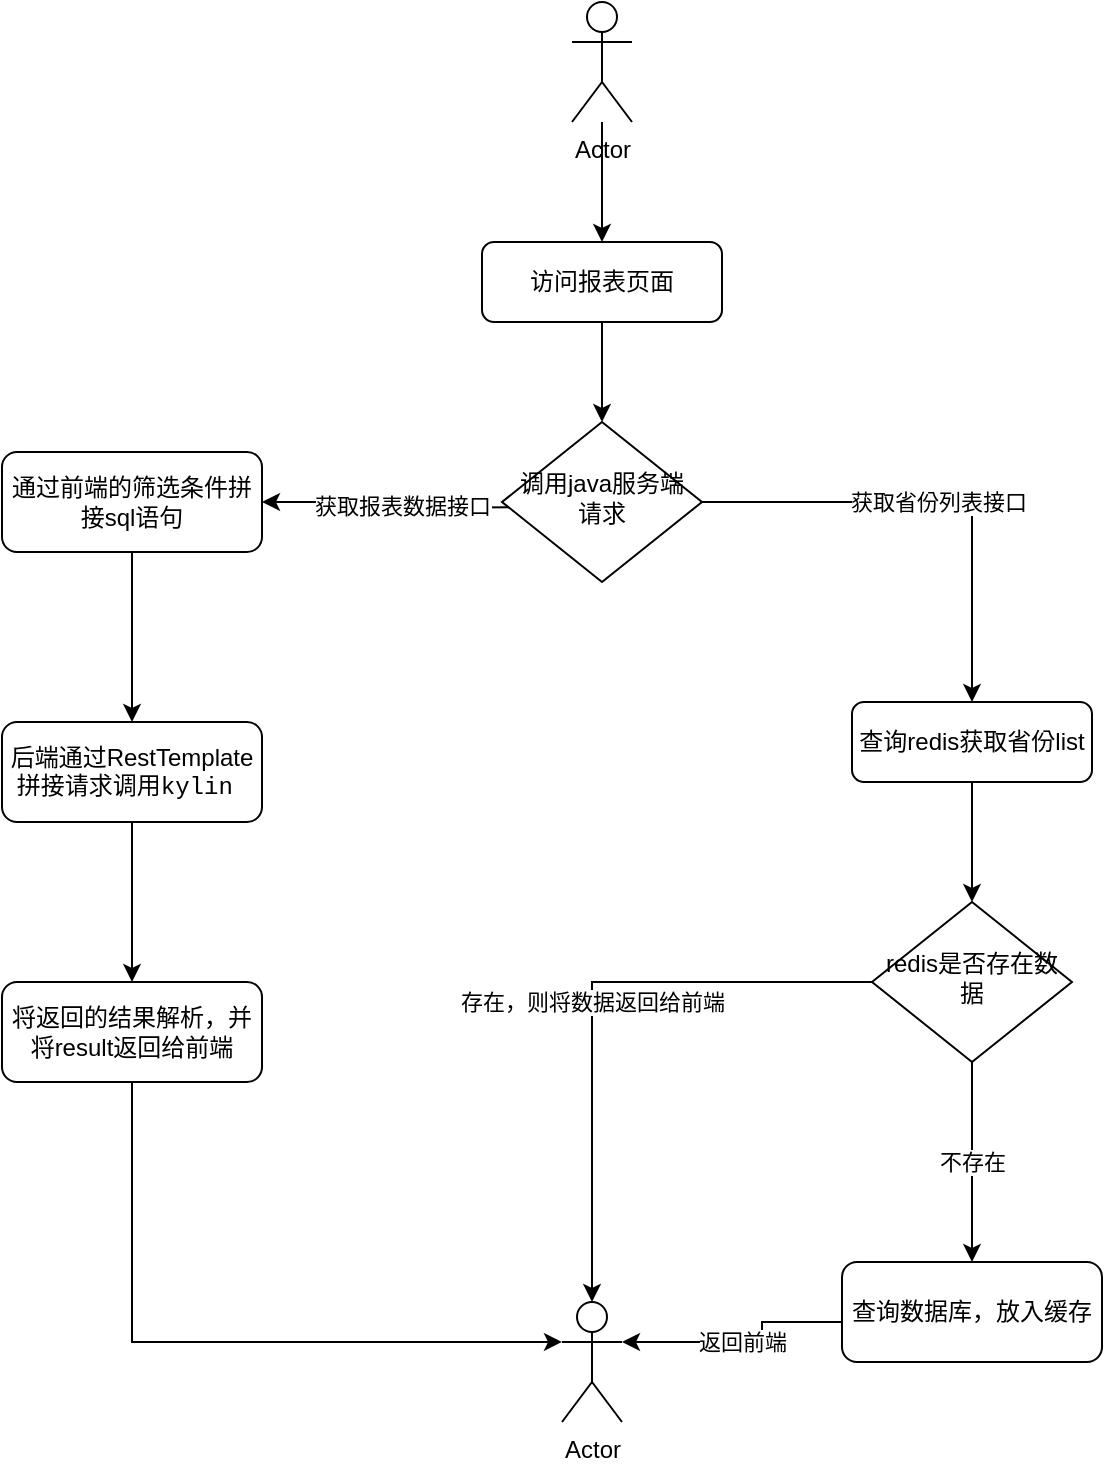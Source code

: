 <mxfile version="13.8.8" type="github">
  <diagram id="C5RBs43oDa-KdzZeNtuy" name="Page-1">
    <mxGraphModel dx="1769" dy="1751" grid="1" gridSize="10" guides="1" tooltips="1" connect="1" arrows="1" fold="1" page="1" pageScale="1" pageWidth="827" pageHeight="1169" math="0" shadow="0">
      <root>
        <mxCell id="WIyWlLk6GJQsqaUBKTNV-0" />
        <mxCell id="WIyWlLk6GJQsqaUBKTNV-1" parent="WIyWlLk6GJQsqaUBKTNV-0" />
        <mxCell id="WSpfYFHLjo1jNromRmat-36" style="edgeStyle=orthogonalEdgeStyle;rounded=0;orthogonalLoop=1;jettySize=auto;html=1;" edge="1" parent="WIyWlLk6GJQsqaUBKTNV-1" source="WIyWlLk6GJQsqaUBKTNV-3" target="WIyWlLk6GJQsqaUBKTNV-6">
          <mxGeometry relative="1" as="geometry" />
        </mxCell>
        <mxCell id="WIyWlLk6GJQsqaUBKTNV-3" value="访问报表页面" style="rounded=1;whiteSpace=wrap;html=1;fontSize=12;glass=0;strokeWidth=1;shadow=0;" parent="WIyWlLk6GJQsqaUBKTNV-1" vertex="1">
          <mxGeometry x="160" y="80" width="120" height="40" as="geometry" />
        </mxCell>
        <mxCell id="WSpfYFHLjo1jNromRmat-8" value="获取报表数据接口" style="edgeStyle=orthogonalEdgeStyle;rounded=0;orthogonalLoop=1;jettySize=auto;html=1;entryX=1;entryY=0.5;entryDx=0;entryDy=0;" edge="1" parent="WIyWlLk6GJQsqaUBKTNV-1" target="WSpfYFHLjo1jNromRmat-7">
          <mxGeometry relative="1" as="geometry">
            <mxPoint x="190" y="212.5" as="sourcePoint" />
          </mxGeometry>
        </mxCell>
        <mxCell id="WSpfYFHLjo1jNromRmat-14" value="获取省份列表接口" style="edgeStyle=orthogonalEdgeStyle;rounded=0;orthogonalLoop=1;jettySize=auto;html=1;" edge="1" parent="WIyWlLk6GJQsqaUBKTNV-1" source="WIyWlLk6GJQsqaUBKTNV-6" target="WIyWlLk6GJQsqaUBKTNV-7">
          <mxGeometry relative="1" as="geometry" />
        </mxCell>
        <mxCell id="WIyWlLk6GJQsqaUBKTNV-6" value="调用java服务端请求" style="rhombus;whiteSpace=wrap;html=1;shadow=0;fontFamily=Helvetica;fontSize=12;align=center;strokeWidth=1;spacing=6;spacingTop=-4;" parent="WIyWlLk6GJQsqaUBKTNV-1" vertex="1">
          <mxGeometry x="170" y="170" width="100" height="80" as="geometry" />
        </mxCell>
        <mxCell id="WSpfYFHLjo1jNromRmat-19" style="edgeStyle=orthogonalEdgeStyle;rounded=0;orthogonalLoop=1;jettySize=auto;html=1;" edge="1" parent="WIyWlLk6GJQsqaUBKTNV-1" source="WIyWlLk6GJQsqaUBKTNV-7" target="WSpfYFHLjo1jNromRmat-18">
          <mxGeometry relative="1" as="geometry" />
        </mxCell>
        <mxCell id="WIyWlLk6GJQsqaUBKTNV-7" value="查询redis获取省份list" style="rounded=1;whiteSpace=wrap;html=1;fontSize=12;glass=0;strokeWidth=1;shadow=0;" parent="WIyWlLk6GJQsqaUBKTNV-1" vertex="1">
          <mxGeometry x="345" y="310" width="120" height="40" as="geometry" />
        </mxCell>
        <mxCell id="WSpfYFHLjo1jNromRmat-3" style="edgeStyle=orthogonalEdgeStyle;rounded=0;orthogonalLoop=1;jettySize=auto;html=1;" edge="1" parent="WIyWlLk6GJQsqaUBKTNV-1" source="WSpfYFHLjo1jNromRmat-0" target="WIyWlLk6GJQsqaUBKTNV-3">
          <mxGeometry relative="1" as="geometry" />
        </mxCell>
        <mxCell id="WSpfYFHLjo1jNromRmat-0" value="Actor" style="shape=umlActor;verticalLabelPosition=bottom;verticalAlign=top;html=1;outlineConnect=0;" vertex="1" parent="WIyWlLk6GJQsqaUBKTNV-1">
          <mxGeometry x="205" y="-40" width="30" height="60" as="geometry" />
        </mxCell>
        <mxCell id="WSpfYFHLjo1jNromRmat-37" style="edgeStyle=orthogonalEdgeStyle;rounded=0;orthogonalLoop=1;jettySize=auto;html=1;" edge="1" parent="WIyWlLk6GJQsqaUBKTNV-1" source="WSpfYFHLjo1jNromRmat-7" target="WSpfYFHLjo1jNromRmat-23">
          <mxGeometry relative="1" as="geometry" />
        </mxCell>
        <mxCell id="WSpfYFHLjo1jNromRmat-7" value="通过前端的筛选条件拼接sql语句" style="rounded=1;whiteSpace=wrap;html=1;" vertex="1" parent="WIyWlLk6GJQsqaUBKTNV-1">
          <mxGeometry x="-80" y="185" width="130" height="50" as="geometry" />
        </mxCell>
        <mxCell id="WSpfYFHLjo1jNromRmat-29" value="存在，则将数据返回给前端" style="edgeStyle=orthogonalEdgeStyle;rounded=0;orthogonalLoop=1;jettySize=auto;html=1;entryX=0.5;entryY=0;entryDx=0;entryDy=0;entryPerimeter=0;" edge="1" parent="WIyWlLk6GJQsqaUBKTNV-1" source="WSpfYFHLjo1jNromRmat-18" target="WSpfYFHLjo1jNromRmat-35">
          <mxGeometry relative="1" as="geometry">
            <mxPoint x="260" y="580" as="targetPoint" />
          </mxGeometry>
        </mxCell>
        <mxCell id="WSpfYFHLjo1jNromRmat-30" value="不存在" style="edgeStyle=orthogonalEdgeStyle;rounded=0;orthogonalLoop=1;jettySize=auto;html=1;" edge="1" parent="WIyWlLk6GJQsqaUBKTNV-1" source="WSpfYFHLjo1jNromRmat-18" target="WSpfYFHLjo1jNromRmat-25">
          <mxGeometry relative="1" as="geometry">
            <mxPoint x="405" y="610" as="targetPoint" />
          </mxGeometry>
        </mxCell>
        <mxCell id="WSpfYFHLjo1jNromRmat-18" value="redis是否存在数据" style="rhombus;whiteSpace=wrap;html=1;shadow=0;fontFamily=Helvetica;fontSize=12;align=center;strokeWidth=1;spacing=6;spacingTop=-4;" vertex="1" parent="WIyWlLk6GJQsqaUBKTNV-1">
          <mxGeometry x="355" y="410" width="100" height="80" as="geometry" />
        </mxCell>
        <mxCell id="WSpfYFHLjo1jNromRmat-40" style="edgeStyle=orthogonalEdgeStyle;rounded=0;orthogonalLoop=1;jettySize=auto;html=1;entryX=0;entryY=0.333;entryDx=0;entryDy=0;entryPerimeter=0;" edge="1" parent="WIyWlLk6GJQsqaUBKTNV-1" source="WSpfYFHLjo1jNromRmat-22" target="WSpfYFHLjo1jNromRmat-35">
          <mxGeometry relative="1" as="geometry">
            <Array as="points">
              <mxPoint x="-15" y="630" />
            </Array>
          </mxGeometry>
        </mxCell>
        <mxCell id="WSpfYFHLjo1jNromRmat-22" value="将返回的结果解析，并将result返回给前端" style="rounded=1;whiteSpace=wrap;html=1;" vertex="1" parent="WIyWlLk6GJQsqaUBKTNV-1">
          <mxGeometry x="-80" y="450" width="130" height="50" as="geometry" />
        </mxCell>
        <mxCell id="WSpfYFHLjo1jNromRmat-38" style="edgeStyle=orthogonalEdgeStyle;rounded=0;orthogonalLoop=1;jettySize=auto;html=1;" edge="1" parent="WIyWlLk6GJQsqaUBKTNV-1" source="WSpfYFHLjo1jNromRmat-23" target="WSpfYFHLjo1jNromRmat-22">
          <mxGeometry relative="1" as="geometry" />
        </mxCell>
        <mxCell id="WSpfYFHLjo1jNromRmat-23" value="后端通过RestTemplate&lt;span style=&quot;font-family: &amp;#34;courier new&amp;#34;&quot;&gt;拼接请求调用kylin&amp;nbsp;&lt;/span&gt;" style="rounded=1;whiteSpace=wrap;html=1;" vertex="1" parent="WIyWlLk6GJQsqaUBKTNV-1">
          <mxGeometry x="-80" y="320" width="130" height="50" as="geometry" />
        </mxCell>
        <mxCell id="WSpfYFHLjo1jNromRmat-32" value="返回前端" style="edgeStyle=orthogonalEdgeStyle;rounded=0;orthogonalLoop=1;jettySize=auto;html=1;entryX=1;entryY=0.333;entryDx=0;entryDy=0;entryPerimeter=0;" edge="1" parent="WIyWlLk6GJQsqaUBKTNV-1" source="WSpfYFHLjo1jNromRmat-25" target="WSpfYFHLjo1jNromRmat-35">
          <mxGeometry relative="1" as="geometry">
            <mxPoint x="250" y="615" as="targetPoint" />
            <Array as="points">
              <mxPoint x="300" y="620" />
              <mxPoint x="300" y="630" />
            </Array>
          </mxGeometry>
        </mxCell>
        <mxCell id="WSpfYFHLjo1jNromRmat-25" value="查询数据库，放入缓存" style="rounded=1;whiteSpace=wrap;html=1;" vertex="1" parent="WIyWlLk6GJQsqaUBKTNV-1">
          <mxGeometry x="340" y="590" width="130" height="50" as="geometry" />
        </mxCell>
        <mxCell id="WSpfYFHLjo1jNromRmat-35" value="Actor" style="shape=umlActor;verticalLabelPosition=bottom;verticalAlign=top;html=1;outlineConnect=0;" vertex="1" parent="WIyWlLk6GJQsqaUBKTNV-1">
          <mxGeometry x="200" y="610" width="30" height="60" as="geometry" />
        </mxCell>
      </root>
    </mxGraphModel>
  </diagram>
</mxfile>
